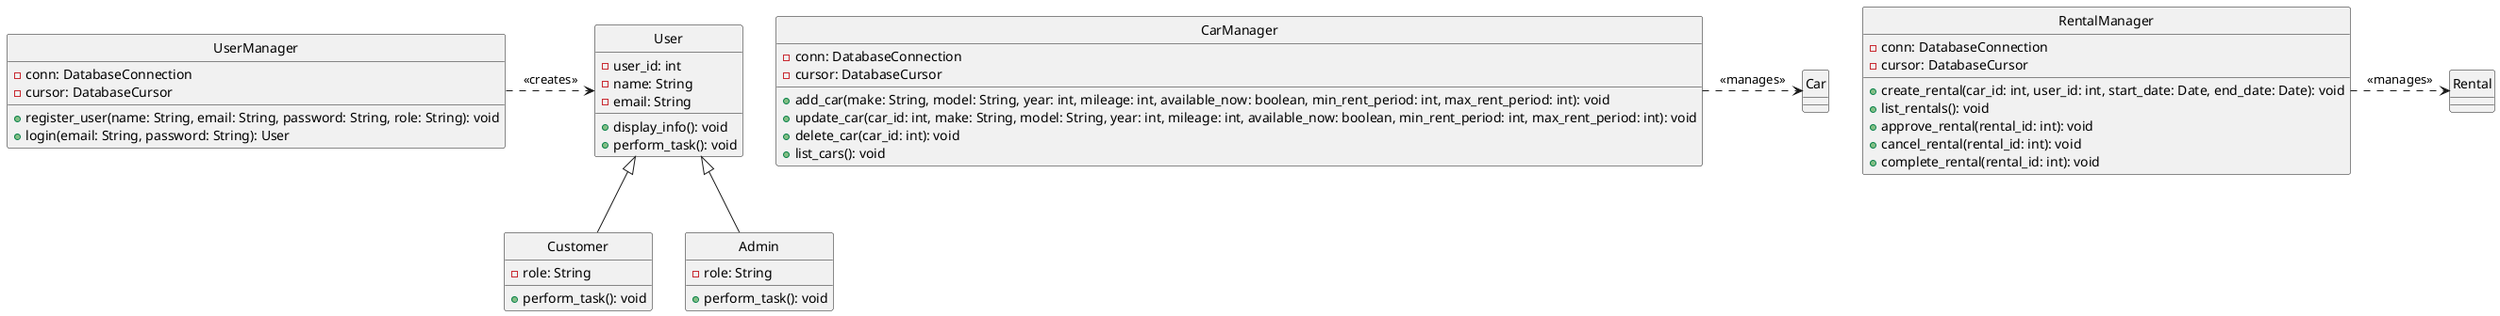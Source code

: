 @startuml
skinparam style strictuml
class User {
  - user_id: int
  - name: String
  - email: String
  + display_info(): void
  + perform_task(): void
}

class Customer {
  - role: String
  + perform_task(): void
}

class Admin {
  - role: String
  + perform_task(): void
}

class UserManager {
  - conn: DatabaseConnection
  - cursor: DatabaseCursor
  + register_user(name: String, email: String, password: String, role: String): void
  + login(email: String, password: String): User
}

class CarManager {
  - conn: DatabaseConnection
  - cursor: DatabaseCursor
  + add_car(make: String, model: String, year: int, mileage: int, available_now: boolean, min_rent_period: int, max_rent_period: int): void
  + update_car(car_id: int, make: String, model: String, year: int, mileage: int, available_now: boolean, min_rent_period: int, max_rent_period: int): void
  + delete_car(car_id: int): void
  + list_cars(): void
}

class RentalManager {
  - conn: DatabaseConnection
  - cursor: DatabaseCursor
  + create_rental(car_id: int, user_id: int, start_date: Date, end_date: Date): void
  + list_rentals(): void
  + approve_rental(rental_id: int): void
  + cancel_rental(rental_id: int): void
  + complete_rental(rental_id: int): void
}

User <|-- Customer
User <|-- Admin
UserManager .right.> User : <<creates>>
CarManager .right.> Car : <<manages>>
RentalManager .right.> Rental : <<manages>>
@enduml
